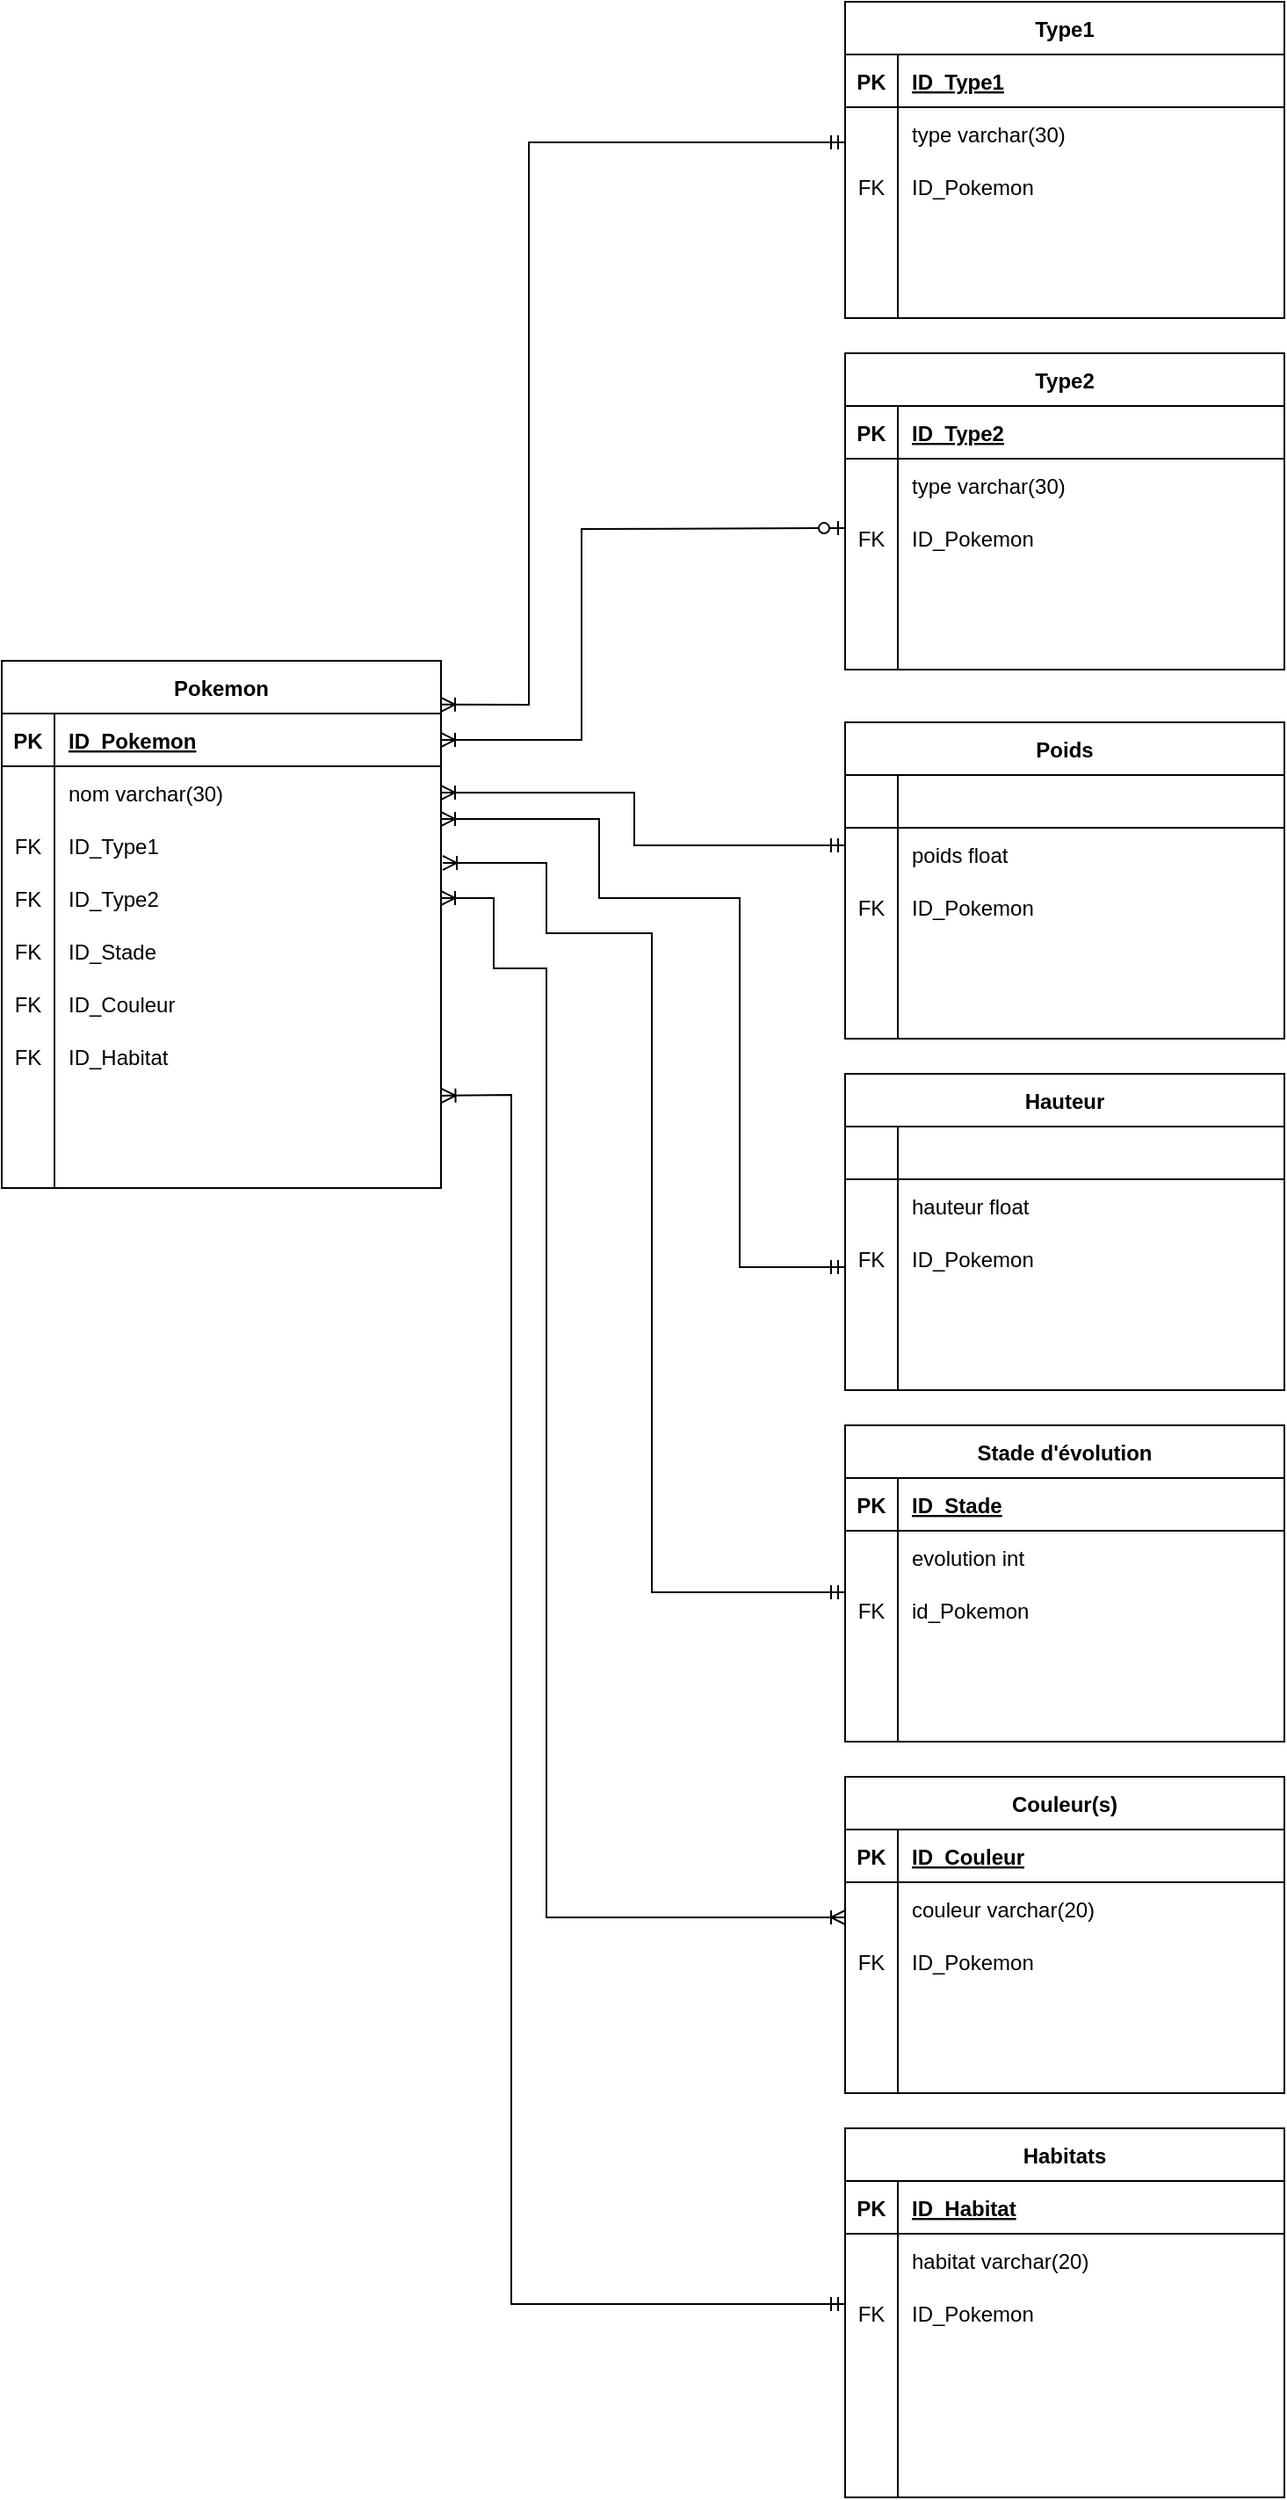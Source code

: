 <mxfile version="24.7.16">
  <diagram id="R2lEEEUBdFMjLlhIrx00" name="Page-1">
    <mxGraphModel dx="995" dy="1725" grid="1" gridSize="10" guides="1" tooltips="1" connect="1" arrows="1" fold="1" page="1" pageScale="1" pageWidth="850" pageHeight="1100" math="0" shadow="0" extFonts="Permanent Marker^https://fonts.googleapis.com/css?family=Permanent+Marker">
      <root>
        <mxCell id="0" />
        <mxCell id="1" parent="0" />
        <mxCell id="C-vyLk0tnHw3VtMMgP7b-2" value="Type1" style="shape=table;startSize=30;container=1;collapsible=1;childLayout=tableLayout;fixedRows=1;rowLines=0;fontStyle=1;align=center;resizeLast=1;" parent="1" vertex="1">
          <mxGeometry x="490" y="-120" width="250" height="180" as="geometry" />
        </mxCell>
        <mxCell id="C-vyLk0tnHw3VtMMgP7b-3" value="" style="shape=partialRectangle;collapsible=0;dropTarget=0;pointerEvents=0;fillColor=none;points=[[0,0.5],[1,0.5]];portConstraint=eastwest;top=0;left=0;right=0;bottom=1;" parent="C-vyLk0tnHw3VtMMgP7b-2" vertex="1">
          <mxGeometry y="30" width="250" height="30" as="geometry" />
        </mxCell>
        <mxCell id="C-vyLk0tnHw3VtMMgP7b-4" value="PK" style="shape=partialRectangle;overflow=hidden;connectable=0;fillColor=none;top=0;left=0;bottom=0;right=0;fontStyle=1;" parent="C-vyLk0tnHw3VtMMgP7b-3" vertex="1">
          <mxGeometry width="30" height="30" as="geometry">
            <mxRectangle width="30" height="30" as="alternateBounds" />
          </mxGeometry>
        </mxCell>
        <mxCell id="C-vyLk0tnHw3VtMMgP7b-5" value="ID_Type1" style="shape=partialRectangle;overflow=hidden;connectable=0;fillColor=none;top=0;left=0;bottom=0;right=0;align=left;spacingLeft=6;fontStyle=5;" parent="C-vyLk0tnHw3VtMMgP7b-3" vertex="1">
          <mxGeometry x="30" width="220" height="30" as="geometry">
            <mxRectangle width="220" height="30" as="alternateBounds" />
          </mxGeometry>
        </mxCell>
        <mxCell id="C-vyLk0tnHw3VtMMgP7b-6" value="" style="shape=partialRectangle;collapsible=0;dropTarget=0;pointerEvents=0;fillColor=none;points=[[0,0.5],[1,0.5]];portConstraint=eastwest;top=0;left=0;right=0;bottom=0;" parent="C-vyLk0tnHw3VtMMgP7b-2" vertex="1">
          <mxGeometry y="60" width="250" height="30" as="geometry" />
        </mxCell>
        <mxCell id="C-vyLk0tnHw3VtMMgP7b-7" value="" style="shape=partialRectangle;overflow=hidden;connectable=0;fillColor=none;top=0;left=0;bottom=0;right=0;" parent="C-vyLk0tnHw3VtMMgP7b-6" vertex="1">
          <mxGeometry width="30" height="30" as="geometry">
            <mxRectangle width="30" height="30" as="alternateBounds" />
          </mxGeometry>
        </mxCell>
        <mxCell id="C-vyLk0tnHw3VtMMgP7b-8" value="type varchar(30)" style="shape=partialRectangle;overflow=hidden;connectable=0;fillColor=none;top=0;left=0;bottom=0;right=0;align=left;spacingLeft=6;" parent="C-vyLk0tnHw3VtMMgP7b-6" vertex="1">
          <mxGeometry x="30" width="220" height="30" as="geometry">
            <mxRectangle width="220" height="30" as="alternateBounds" />
          </mxGeometry>
        </mxCell>
        <mxCell id="C-vyLk0tnHw3VtMMgP7b-9" value="" style="shape=partialRectangle;collapsible=0;dropTarget=0;pointerEvents=0;fillColor=none;points=[[0,0.5],[1,0.5]];portConstraint=eastwest;top=0;left=0;right=0;bottom=0;" parent="C-vyLk0tnHw3VtMMgP7b-2" vertex="1">
          <mxGeometry y="90" width="250" height="30" as="geometry" />
        </mxCell>
        <mxCell id="C-vyLk0tnHw3VtMMgP7b-10" value="FK" style="shape=partialRectangle;overflow=hidden;connectable=0;fillColor=none;top=0;left=0;bottom=0;right=0;" parent="C-vyLk0tnHw3VtMMgP7b-9" vertex="1">
          <mxGeometry width="30" height="30" as="geometry">
            <mxRectangle width="30" height="30" as="alternateBounds" />
          </mxGeometry>
        </mxCell>
        <mxCell id="C-vyLk0tnHw3VtMMgP7b-11" value="ID_Pokemon" style="shape=partialRectangle;overflow=hidden;connectable=0;fillColor=none;top=0;left=0;bottom=0;right=0;align=left;spacingLeft=6;" parent="C-vyLk0tnHw3VtMMgP7b-9" vertex="1">
          <mxGeometry x="30" width="220" height="30" as="geometry">
            <mxRectangle width="220" height="30" as="alternateBounds" />
          </mxGeometry>
        </mxCell>
        <mxCell id="3yuT2Uw42tQbQGHQQ_Oi-15" style="shape=partialRectangle;collapsible=0;dropTarget=0;pointerEvents=0;fillColor=none;points=[[0,0.5],[1,0.5]];portConstraint=eastwest;top=0;left=0;right=0;bottom=0;" vertex="1" parent="C-vyLk0tnHw3VtMMgP7b-2">
          <mxGeometry y="120" width="250" height="30" as="geometry" />
        </mxCell>
        <mxCell id="3yuT2Uw42tQbQGHQQ_Oi-16" style="shape=partialRectangle;overflow=hidden;connectable=0;fillColor=none;top=0;left=0;bottom=0;right=0;" vertex="1" parent="3yuT2Uw42tQbQGHQQ_Oi-15">
          <mxGeometry width="30" height="30" as="geometry">
            <mxRectangle width="30" height="30" as="alternateBounds" />
          </mxGeometry>
        </mxCell>
        <mxCell id="3yuT2Uw42tQbQGHQQ_Oi-17" style="shape=partialRectangle;overflow=hidden;connectable=0;fillColor=none;top=0;left=0;bottom=0;right=0;align=left;spacingLeft=6;" vertex="1" parent="3yuT2Uw42tQbQGHQQ_Oi-15">
          <mxGeometry x="30" width="220" height="30" as="geometry">
            <mxRectangle width="220" height="30" as="alternateBounds" />
          </mxGeometry>
        </mxCell>
        <mxCell id="3yuT2Uw42tQbQGHQQ_Oi-18" style="shape=partialRectangle;collapsible=0;dropTarget=0;pointerEvents=0;fillColor=none;points=[[0,0.5],[1,0.5]];portConstraint=eastwest;top=0;left=0;right=0;bottom=0;" vertex="1" parent="C-vyLk0tnHw3VtMMgP7b-2">
          <mxGeometry y="150" width="250" height="30" as="geometry" />
        </mxCell>
        <mxCell id="3yuT2Uw42tQbQGHQQ_Oi-19" style="shape=partialRectangle;overflow=hidden;connectable=0;fillColor=none;top=0;left=0;bottom=0;right=0;" vertex="1" parent="3yuT2Uw42tQbQGHQQ_Oi-18">
          <mxGeometry width="30" height="30" as="geometry">
            <mxRectangle width="30" height="30" as="alternateBounds" />
          </mxGeometry>
        </mxCell>
        <mxCell id="3yuT2Uw42tQbQGHQQ_Oi-20" style="shape=partialRectangle;overflow=hidden;connectable=0;fillColor=none;top=0;left=0;bottom=0;right=0;align=left;spacingLeft=6;" vertex="1" parent="3yuT2Uw42tQbQGHQQ_Oi-18">
          <mxGeometry x="30" width="220" height="30" as="geometry">
            <mxRectangle width="220" height="30" as="alternateBounds" />
          </mxGeometry>
        </mxCell>
        <mxCell id="C-vyLk0tnHw3VtMMgP7b-23" value="Pokemon" style="shape=table;startSize=30;container=1;collapsible=1;childLayout=tableLayout;fixedRows=1;rowLines=0;fontStyle=1;align=center;resizeLast=1;" parent="1" vertex="1">
          <mxGeometry x="10" y="255" width="250" height="300" as="geometry" />
        </mxCell>
        <mxCell id="C-vyLk0tnHw3VtMMgP7b-24" value="" style="shape=partialRectangle;collapsible=0;dropTarget=0;pointerEvents=0;fillColor=none;points=[[0,0.5],[1,0.5]];portConstraint=eastwest;top=0;left=0;right=0;bottom=1;" parent="C-vyLk0tnHw3VtMMgP7b-23" vertex="1">
          <mxGeometry y="30" width="250" height="30" as="geometry" />
        </mxCell>
        <mxCell id="C-vyLk0tnHw3VtMMgP7b-25" value="PK" style="shape=partialRectangle;overflow=hidden;connectable=0;fillColor=none;top=0;left=0;bottom=0;right=0;fontStyle=1;" parent="C-vyLk0tnHw3VtMMgP7b-24" vertex="1">
          <mxGeometry width="30" height="30" as="geometry">
            <mxRectangle width="30" height="30" as="alternateBounds" />
          </mxGeometry>
        </mxCell>
        <mxCell id="C-vyLk0tnHw3VtMMgP7b-26" value="ID_Pokemon" style="shape=partialRectangle;overflow=hidden;connectable=0;fillColor=none;top=0;left=0;bottom=0;right=0;align=left;spacingLeft=6;fontStyle=5;" parent="C-vyLk0tnHw3VtMMgP7b-24" vertex="1">
          <mxGeometry x="30" width="220" height="30" as="geometry">
            <mxRectangle width="220" height="30" as="alternateBounds" />
          </mxGeometry>
        </mxCell>
        <mxCell id="C-vyLk0tnHw3VtMMgP7b-27" value="" style="shape=partialRectangle;collapsible=0;dropTarget=0;pointerEvents=0;fillColor=none;points=[[0,0.5],[1,0.5]];portConstraint=eastwest;top=0;left=0;right=0;bottom=0;" parent="C-vyLk0tnHw3VtMMgP7b-23" vertex="1">
          <mxGeometry y="60" width="250" height="30" as="geometry" />
        </mxCell>
        <mxCell id="C-vyLk0tnHw3VtMMgP7b-28" value="" style="shape=partialRectangle;overflow=hidden;connectable=0;fillColor=none;top=0;left=0;bottom=0;right=0;" parent="C-vyLk0tnHw3VtMMgP7b-27" vertex="1">
          <mxGeometry width="30" height="30" as="geometry">
            <mxRectangle width="30" height="30" as="alternateBounds" />
          </mxGeometry>
        </mxCell>
        <mxCell id="C-vyLk0tnHw3VtMMgP7b-29" value="nom varchar(30)" style="shape=partialRectangle;overflow=hidden;connectable=0;fillColor=none;top=0;left=0;bottom=0;right=0;align=left;spacingLeft=6;" parent="C-vyLk0tnHw3VtMMgP7b-27" vertex="1">
          <mxGeometry x="30" width="220" height="30" as="geometry">
            <mxRectangle width="220" height="30" as="alternateBounds" />
          </mxGeometry>
        </mxCell>
        <mxCell id="3yuT2Uw42tQbQGHQQ_Oi-6" style="shape=partialRectangle;collapsible=0;dropTarget=0;pointerEvents=0;fillColor=none;points=[[0,0.5],[1,0.5]];portConstraint=eastwest;top=0;left=0;right=0;bottom=0;" vertex="1" parent="C-vyLk0tnHw3VtMMgP7b-23">
          <mxGeometry y="90" width="250" height="30" as="geometry" />
        </mxCell>
        <mxCell id="3yuT2Uw42tQbQGHQQ_Oi-7" value="FK" style="shape=partialRectangle;overflow=hidden;connectable=0;fillColor=none;top=0;left=0;bottom=0;right=0;" vertex="1" parent="3yuT2Uw42tQbQGHQQ_Oi-6">
          <mxGeometry width="30" height="30" as="geometry">
            <mxRectangle width="30" height="30" as="alternateBounds" />
          </mxGeometry>
        </mxCell>
        <mxCell id="3yuT2Uw42tQbQGHQQ_Oi-8" value="ID_Type1" style="shape=partialRectangle;overflow=hidden;connectable=0;fillColor=none;top=0;left=0;bottom=0;right=0;align=left;spacingLeft=6;" vertex="1" parent="3yuT2Uw42tQbQGHQQ_Oi-6">
          <mxGeometry x="30" width="220" height="30" as="geometry">
            <mxRectangle width="220" height="30" as="alternateBounds" />
          </mxGeometry>
        </mxCell>
        <mxCell id="3yuT2Uw42tQbQGHQQ_Oi-9" style="shape=partialRectangle;collapsible=0;dropTarget=0;pointerEvents=0;fillColor=none;points=[[0,0.5],[1,0.5]];portConstraint=eastwest;top=0;left=0;right=0;bottom=0;" vertex="1" parent="C-vyLk0tnHw3VtMMgP7b-23">
          <mxGeometry y="120" width="250" height="30" as="geometry" />
        </mxCell>
        <mxCell id="3yuT2Uw42tQbQGHQQ_Oi-10" value="FK" style="shape=partialRectangle;overflow=hidden;connectable=0;fillColor=none;top=0;left=0;bottom=0;right=0;" vertex="1" parent="3yuT2Uw42tQbQGHQQ_Oi-9">
          <mxGeometry width="30" height="30" as="geometry">
            <mxRectangle width="30" height="30" as="alternateBounds" />
          </mxGeometry>
        </mxCell>
        <mxCell id="3yuT2Uw42tQbQGHQQ_Oi-11" value="ID_Type2" style="shape=partialRectangle;overflow=hidden;connectable=0;fillColor=none;top=0;left=0;bottom=0;right=0;align=left;spacingLeft=6;" vertex="1" parent="3yuT2Uw42tQbQGHQQ_Oi-9">
          <mxGeometry x="30" width="220" height="30" as="geometry">
            <mxRectangle width="220" height="30" as="alternateBounds" />
          </mxGeometry>
        </mxCell>
        <mxCell id="3yuT2Uw42tQbQGHQQ_Oi-12" style="shape=partialRectangle;collapsible=0;dropTarget=0;pointerEvents=0;fillColor=none;points=[[0,0.5],[1,0.5]];portConstraint=eastwest;top=0;left=0;right=0;bottom=0;" vertex="1" parent="C-vyLk0tnHw3VtMMgP7b-23">
          <mxGeometry y="150" width="250" height="30" as="geometry" />
        </mxCell>
        <mxCell id="3yuT2Uw42tQbQGHQQ_Oi-13" value="FK" style="shape=partialRectangle;overflow=hidden;connectable=0;fillColor=none;top=0;left=0;bottom=0;right=0;" vertex="1" parent="3yuT2Uw42tQbQGHQQ_Oi-12">
          <mxGeometry width="30" height="30" as="geometry">
            <mxRectangle width="30" height="30" as="alternateBounds" />
          </mxGeometry>
        </mxCell>
        <mxCell id="3yuT2Uw42tQbQGHQQ_Oi-14" value="ID_Stade" style="shape=partialRectangle;overflow=hidden;connectable=0;fillColor=none;top=0;left=0;bottom=0;right=0;align=left;spacingLeft=6;" vertex="1" parent="3yuT2Uw42tQbQGHQQ_Oi-12">
          <mxGeometry x="30" width="220" height="30" as="geometry">
            <mxRectangle width="220" height="30" as="alternateBounds" />
          </mxGeometry>
        </mxCell>
        <mxCell id="3yuT2Uw42tQbQGHQQ_Oi-129" style="shape=partialRectangle;collapsible=0;dropTarget=0;pointerEvents=0;fillColor=none;points=[[0,0.5],[1,0.5]];portConstraint=eastwest;top=0;left=0;right=0;bottom=0;" vertex="1" parent="C-vyLk0tnHw3VtMMgP7b-23">
          <mxGeometry y="180" width="250" height="30" as="geometry" />
        </mxCell>
        <mxCell id="3yuT2Uw42tQbQGHQQ_Oi-130" value="FK" style="shape=partialRectangle;overflow=hidden;connectable=0;fillColor=none;top=0;left=0;bottom=0;right=0;" vertex="1" parent="3yuT2Uw42tQbQGHQQ_Oi-129">
          <mxGeometry width="30" height="30" as="geometry">
            <mxRectangle width="30" height="30" as="alternateBounds" />
          </mxGeometry>
        </mxCell>
        <mxCell id="3yuT2Uw42tQbQGHQQ_Oi-131" value="ID_Couleur" style="shape=partialRectangle;overflow=hidden;connectable=0;fillColor=none;top=0;left=0;bottom=0;right=0;align=left;spacingLeft=6;" vertex="1" parent="3yuT2Uw42tQbQGHQQ_Oi-129">
          <mxGeometry x="30" width="220" height="30" as="geometry">
            <mxRectangle width="220" height="30" as="alternateBounds" />
          </mxGeometry>
        </mxCell>
        <mxCell id="3yuT2Uw42tQbQGHQQ_Oi-132" style="shape=partialRectangle;collapsible=0;dropTarget=0;pointerEvents=0;fillColor=none;points=[[0,0.5],[1,0.5]];portConstraint=eastwest;top=0;left=0;right=0;bottom=0;" vertex="1" parent="C-vyLk0tnHw3VtMMgP7b-23">
          <mxGeometry y="210" width="250" height="30" as="geometry" />
        </mxCell>
        <mxCell id="3yuT2Uw42tQbQGHQQ_Oi-133" value="FK" style="shape=partialRectangle;overflow=hidden;connectable=0;fillColor=none;top=0;left=0;bottom=0;right=0;" vertex="1" parent="3yuT2Uw42tQbQGHQQ_Oi-132">
          <mxGeometry width="30" height="30" as="geometry">
            <mxRectangle width="30" height="30" as="alternateBounds" />
          </mxGeometry>
        </mxCell>
        <mxCell id="3yuT2Uw42tQbQGHQQ_Oi-134" value="ID_Habitat" style="shape=partialRectangle;overflow=hidden;connectable=0;fillColor=none;top=0;left=0;bottom=0;right=0;align=left;spacingLeft=6;" vertex="1" parent="3yuT2Uw42tQbQGHQQ_Oi-132">
          <mxGeometry x="30" width="220" height="30" as="geometry">
            <mxRectangle width="220" height="30" as="alternateBounds" />
          </mxGeometry>
        </mxCell>
        <mxCell id="3yuT2Uw42tQbQGHQQ_Oi-135" style="shape=partialRectangle;collapsible=0;dropTarget=0;pointerEvents=0;fillColor=none;points=[[0,0.5],[1,0.5]];portConstraint=eastwest;top=0;left=0;right=0;bottom=0;" vertex="1" parent="C-vyLk0tnHw3VtMMgP7b-23">
          <mxGeometry y="240" width="250" height="30" as="geometry" />
        </mxCell>
        <mxCell id="3yuT2Uw42tQbQGHQQ_Oi-136" style="shape=partialRectangle;overflow=hidden;connectable=0;fillColor=none;top=0;left=0;bottom=0;right=0;" vertex="1" parent="3yuT2Uw42tQbQGHQQ_Oi-135">
          <mxGeometry width="30" height="30" as="geometry">
            <mxRectangle width="30" height="30" as="alternateBounds" />
          </mxGeometry>
        </mxCell>
        <mxCell id="3yuT2Uw42tQbQGHQQ_Oi-137" style="shape=partialRectangle;overflow=hidden;connectable=0;fillColor=none;top=0;left=0;bottom=0;right=0;align=left;spacingLeft=6;" vertex="1" parent="3yuT2Uw42tQbQGHQQ_Oi-135">
          <mxGeometry x="30" width="220" height="30" as="geometry">
            <mxRectangle width="220" height="30" as="alternateBounds" />
          </mxGeometry>
        </mxCell>
        <mxCell id="3yuT2Uw42tQbQGHQQ_Oi-138" style="shape=partialRectangle;collapsible=0;dropTarget=0;pointerEvents=0;fillColor=none;points=[[0,0.5],[1,0.5]];portConstraint=eastwest;top=0;left=0;right=0;bottom=0;" vertex="1" parent="C-vyLk0tnHw3VtMMgP7b-23">
          <mxGeometry y="270" width="250" height="30" as="geometry" />
        </mxCell>
        <mxCell id="3yuT2Uw42tQbQGHQQ_Oi-139" style="shape=partialRectangle;overflow=hidden;connectable=0;fillColor=none;top=0;left=0;bottom=0;right=0;" vertex="1" parent="3yuT2Uw42tQbQGHQQ_Oi-138">
          <mxGeometry width="30" height="30" as="geometry">
            <mxRectangle width="30" height="30" as="alternateBounds" />
          </mxGeometry>
        </mxCell>
        <mxCell id="3yuT2Uw42tQbQGHQQ_Oi-140" style="shape=partialRectangle;overflow=hidden;connectable=0;fillColor=none;top=0;left=0;bottom=0;right=0;align=left;spacingLeft=6;" vertex="1" parent="3yuT2Uw42tQbQGHQQ_Oi-138">
          <mxGeometry x="30" width="220" height="30" as="geometry">
            <mxRectangle width="220" height="30" as="alternateBounds" />
          </mxGeometry>
        </mxCell>
        <mxCell id="3yuT2Uw42tQbQGHQQ_Oi-22" value="Poids" style="shape=table;startSize=30;container=1;collapsible=1;childLayout=tableLayout;fixedRows=1;rowLines=0;fontStyle=1;align=center;resizeLast=1;" vertex="1" parent="1">
          <mxGeometry x="490" y="290" width="250" height="180" as="geometry" />
        </mxCell>
        <mxCell id="3yuT2Uw42tQbQGHQQ_Oi-23" value="" style="shape=partialRectangle;collapsible=0;dropTarget=0;pointerEvents=0;fillColor=none;points=[[0,0.5],[1,0.5]];portConstraint=eastwest;top=0;left=0;right=0;bottom=1;" vertex="1" parent="3yuT2Uw42tQbQGHQQ_Oi-22">
          <mxGeometry y="30" width="250" height="30" as="geometry" />
        </mxCell>
        <mxCell id="3yuT2Uw42tQbQGHQQ_Oi-24" value="" style="shape=partialRectangle;overflow=hidden;connectable=0;fillColor=none;top=0;left=0;bottom=0;right=0;fontStyle=1;" vertex="1" parent="3yuT2Uw42tQbQGHQQ_Oi-23">
          <mxGeometry width="30" height="30" as="geometry">
            <mxRectangle width="30" height="30" as="alternateBounds" />
          </mxGeometry>
        </mxCell>
        <mxCell id="3yuT2Uw42tQbQGHQQ_Oi-25" value="" style="shape=partialRectangle;overflow=hidden;connectable=0;fillColor=none;top=0;left=0;bottom=0;right=0;align=left;spacingLeft=6;fontStyle=5;" vertex="1" parent="3yuT2Uw42tQbQGHQQ_Oi-23">
          <mxGeometry x="30" width="220" height="30" as="geometry">
            <mxRectangle width="220" height="30" as="alternateBounds" />
          </mxGeometry>
        </mxCell>
        <mxCell id="3yuT2Uw42tQbQGHQQ_Oi-26" value="" style="shape=partialRectangle;collapsible=0;dropTarget=0;pointerEvents=0;fillColor=none;points=[[0,0.5],[1,0.5]];portConstraint=eastwest;top=0;left=0;right=0;bottom=0;" vertex="1" parent="3yuT2Uw42tQbQGHQQ_Oi-22">
          <mxGeometry y="60" width="250" height="30" as="geometry" />
        </mxCell>
        <mxCell id="3yuT2Uw42tQbQGHQQ_Oi-27" value="" style="shape=partialRectangle;overflow=hidden;connectable=0;fillColor=none;top=0;left=0;bottom=0;right=0;" vertex="1" parent="3yuT2Uw42tQbQGHQQ_Oi-26">
          <mxGeometry width="30" height="30" as="geometry">
            <mxRectangle width="30" height="30" as="alternateBounds" />
          </mxGeometry>
        </mxCell>
        <mxCell id="3yuT2Uw42tQbQGHQQ_Oi-28" value="poids float" style="shape=partialRectangle;overflow=hidden;connectable=0;fillColor=none;top=0;left=0;bottom=0;right=0;align=left;spacingLeft=6;" vertex="1" parent="3yuT2Uw42tQbQGHQQ_Oi-26">
          <mxGeometry x="30" width="220" height="30" as="geometry">
            <mxRectangle width="220" height="30" as="alternateBounds" />
          </mxGeometry>
        </mxCell>
        <mxCell id="3yuT2Uw42tQbQGHQQ_Oi-29" value="" style="shape=partialRectangle;collapsible=0;dropTarget=0;pointerEvents=0;fillColor=none;points=[[0,0.5],[1,0.5]];portConstraint=eastwest;top=0;left=0;right=0;bottom=0;" vertex="1" parent="3yuT2Uw42tQbQGHQQ_Oi-22">
          <mxGeometry y="90" width="250" height="30" as="geometry" />
        </mxCell>
        <mxCell id="3yuT2Uw42tQbQGHQQ_Oi-30" value="FK" style="shape=partialRectangle;overflow=hidden;connectable=0;fillColor=none;top=0;left=0;bottom=0;right=0;" vertex="1" parent="3yuT2Uw42tQbQGHQQ_Oi-29">
          <mxGeometry width="30" height="30" as="geometry">
            <mxRectangle width="30" height="30" as="alternateBounds" />
          </mxGeometry>
        </mxCell>
        <mxCell id="3yuT2Uw42tQbQGHQQ_Oi-31" value="ID_Pokemon" style="shape=partialRectangle;overflow=hidden;connectable=0;fillColor=none;top=0;left=0;bottom=0;right=0;align=left;spacingLeft=6;" vertex="1" parent="3yuT2Uw42tQbQGHQQ_Oi-29">
          <mxGeometry x="30" width="220" height="30" as="geometry">
            <mxRectangle width="220" height="30" as="alternateBounds" />
          </mxGeometry>
        </mxCell>
        <mxCell id="3yuT2Uw42tQbQGHQQ_Oi-32" style="shape=partialRectangle;collapsible=0;dropTarget=0;pointerEvents=0;fillColor=none;points=[[0,0.5],[1,0.5]];portConstraint=eastwest;top=0;left=0;right=0;bottom=0;" vertex="1" parent="3yuT2Uw42tQbQGHQQ_Oi-22">
          <mxGeometry y="120" width="250" height="30" as="geometry" />
        </mxCell>
        <mxCell id="3yuT2Uw42tQbQGHQQ_Oi-33" style="shape=partialRectangle;overflow=hidden;connectable=0;fillColor=none;top=0;left=0;bottom=0;right=0;" vertex="1" parent="3yuT2Uw42tQbQGHQQ_Oi-32">
          <mxGeometry width="30" height="30" as="geometry">
            <mxRectangle width="30" height="30" as="alternateBounds" />
          </mxGeometry>
        </mxCell>
        <mxCell id="3yuT2Uw42tQbQGHQQ_Oi-34" style="shape=partialRectangle;overflow=hidden;connectable=0;fillColor=none;top=0;left=0;bottom=0;right=0;align=left;spacingLeft=6;" vertex="1" parent="3yuT2Uw42tQbQGHQQ_Oi-32">
          <mxGeometry x="30" width="220" height="30" as="geometry">
            <mxRectangle width="220" height="30" as="alternateBounds" />
          </mxGeometry>
        </mxCell>
        <mxCell id="3yuT2Uw42tQbQGHQQ_Oi-35" style="shape=partialRectangle;collapsible=0;dropTarget=0;pointerEvents=0;fillColor=none;points=[[0,0.5],[1,0.5]];portConstraint=eastwest;top=0;left=0;right=0;bottom=0;" vertex="1" parent="3yuT2Uw42tQbQGHQQ_Oi-22">
          <mxGeometry y="150" width="250" height="30" as="geometry" />
        </mxCell>
        <mxCell id="3yuT2Uw42tQbQGHQQ_Oi-36" style="shape=partialRectangle;overflow=hidden;connectable=0;fillColor=none;top=0;left=0;bottom=0;right=0;" vertex="1" parent="3yuT2Uw42tQbQGHQQ_Oi-35">
          <mxGeometry width="30" height="30" as="geometry">
            <mxRectangle width="30" height="30" as="alternateBounds" />
          </mxGeometry>
        </mxCell>
        <mxCell id="3yuT2Uw42tQbQGHQQ_Oi-37" style="shape=partialRectangle;overflow=hidden;connectable=0;fillColor=none;top=0;left=0;bottom=0;right=0;align=left;spacingLeft=6;" vertex="1" parent="3yuT2Uw42tQbQGHQQ_Oi-35">
          <mxGeometry x="30" width="220" height="30" as="geometry">
            <mxRectangle width="220" height="30" as="alternateBounds" />
          </mxGeometry>
        </mxCell>
        <mxCell id="3yuT2Uw42tQbQGHQQ_Oi-38" value="Hauteur" style="shape=table;startSize=30;container=1;collapsible=1;childLayout=tableLayout;fixedRows=1;rowLines=0;fontStyle=1;align=center;resizeLast=1;" vertex="1" parent="1">
          <mxGeometry x="490" y="490" width="250" height="180" as="geometry" />
        </mxCell>
        <mxCell id="3yuT2Uw42tQbQGHQQ_Oi-39" value="" style="shape=partialRectangle;collapsible=0;dropTarget=0;pointerEvents=0;fillColor=none;points=[[0,0.5],[1,0.5]];portConstraint=eastwest;top=0;left=0;right=0;bottom=1;" vertex="1" parent="3yuT2Uw42tQbQGHQQ_Oi-38">
          <mxGeometry y="30" width="250" height="30" as="geometry" />
        </mxCell>
        <mxCell id="3yuT2Uw42tQbQGHQQ_Oi-40" value="" style="shape=partialRectangle;overflow=hidden;connectable=0;fillColor=none;top=0;left=0;bottom=0;right=0;fontStyle=1;" vertex="1" parent="3yuT2Uw42tQbQGHQQ_Oi-39">
          <mxGeometry width="30" height="30" as="geometry">
            <mxRectangle width="30" height="30" as="alternateBounds" />
          </mxGeometry>
        </mxCell>
        <mxCell id="3yuT2Uw42tQbQGHQQ_Oi-41" value="" style="shape=partialRectangle;overflow=hidden;connectable=0;fillColor=none;top=0;left=0;bottom=0;right=0;align=left;spacingLeft=6;fontStyle=5;" vertex="1" parent="3yuT2Uw42tQbQGHQQ_Oi-39">
          <mxGeometry x="30" width="220" height="30" as="geometry">
            <mxRectangle width="220" height="30" as="alternateBounds" />
          </mxGeometry>
        </mxCell>
        <mxCell id="3yuT2Uw42tQbQGHQQ_Oi-42" value="" style="shape=partialRectangle;collapsible=0;dropTarget=0;pointerEvents=0;fillColor=none;points=[[0,0.5],[1,0.5]];portConstraint=eastwest;top=0;left=0;right=0;bottom=0;" vertex="1" parent="3yuT2Uw42tQbQGHQQ_Oi-38">
          <mxGeometry y="60" width="250" height="30" as="geometry" />
        </mxCell>
        <mxCell id="3yuT2Uw42tQbQGHQQ_Oi-43" value="" style="shape=partialRectangle;overflow=hidden;connectable=0;fillColor=none;top=0;left=0;bottom=0;right=0;" vertex="1" parent="3yuT2Uw42tQbQGHQQ_Oi-42">
          <mxGeometry width="30" height="30" as="geometry">
            <mxRectangle width="30" height="30" as="alternateBounds" />
          </mxGeometry>
        </mxCell>
        <mxCell id="3yuT2Uw42tQbQGHQQ_Oi-44" value="hauteur float" style="shape=partialRectangle;overflow=hidden;connectable=0;fillColor=none;top=0;left=0;bottom=0;right=0;align=left;spacingLeft=6;" vertex="1" parent="3yuT2Uw42tQbQGHQQ_Oi-42">
          <mxGeometry x="30" width="220" height="30" as="geometry">
            <mxRectangle width="220" height="30" as="alternateBounds" />
          </mxGeometry>
        </mxCell>
        <mxCell id="3yuT2Uw42tQbQGHQQ_Oi-45" value="" style="shape=partialRectangle;collapsible=0;dropTarget=0;pointerEvents=0;fillColor=none;points=[[0,0.5],[1,0.5]];portConstraint=eastwest;top=0;left=0;right=0;bottom=0;" vertex="1" parent="3yuT2Uw42tQbQGHQQ_Oi-38">
          <mxGeometry y="90" width="250" height="30" as="geometry" />
        </mxCell>
        <mxCell id="3yuT2Uw42tQbQGHQQ_Oi-46" value="FK" style="shape=partialRectangle;overflow=hidden;connectable=0;fillColor=none;top=0;left=0;bottom=0;right=0;" vertex="1" parent="3yuT2Uw42tQbQGHQQ_Oi-45">
          <mxGeometry width="30" height="30" as="geometry">
            <mxRectangle width="30" height="30" as="alternateBounds" />
          </mxGeometry>
        </mxCell>
        <mxCell id="3yuT2Uw42tQbQGHQQ_Oi-47" value="ID_Pokemon" style="shape=partialRectangle;overflow=hidden;connectable=0;fillColor=none;top=0;left=0;bottom=0;right=0;align=left;spacingLeft=6;" vertex="1" parent="3yuT2Uw42tQbQGHQQ_Oi-45">
          <mxGeometry x="30" width="220" height="30" as="geometry">
            <mxRectangle width="220" height="30" as="alternateBounds" />
          </mxGeometry>
        </mxCell>
        <mxCell id="3yuT2Uw42tQbQGHQQ_Oi-48" style="shape=partialRectangle;collapsible=0;dropTarget=0;pointerEvents=0;fillColor=none;points=[[0,0.5],[1,0.5]];portConstraint=eastwest;top=0;left=0;right=0;bottom=0;" vertex="1" parent="3yuT2Uw42tQbQGHQQ_Oi-38">
          <mxGeometry y="120" width="250" height="30" as="geometry" />
        </mxCell>
        <mxCell id="3yuT2Uw42tQbQGHQQ_Oi-49" style="shape=partialRectangle;overflow=hidden;connectable=0;fillColor=none;top=0;left=0;bottom=0;right=0;" vertex="1" parent="3yuT2Uw42tQbQGHQQ_Oi-48">
          <mxGeometry width="30" height="30" as="geometry">
            <mxRectangle width="30" height="30" as="alternateBounds" />
          </mxGeometry>
        </mxCell>
        <mxCell id="3yuT2Uw42tQbQGHQQ_Oi-50" style="shape=partialRectangle;overflow=hidden;connectable=0;fillColor=none;top=0;left=0;bottom=0;right=0;align=left;spacingLeft=6;" vertex="1" parent="3yuT2Uw42tQbQGHQQ_Oi-48">
          <mxGeometry x="30" width="220" height="30" as="geometry">
            <mxRectangle width="220" height="30" as="alternateBounds" />
          </mxGeometry>
        </mxCell>
        <mxCell id="3yuT2Uw42tQbQGHQQ_Oi-51" style="shape=partialRectangle;collapsible=0;dropTarget=0;pointerEvents=0;fillColor=none;points=[[0,0.5],[1,0.5]];portConstraint=eastwest;top=0;left=0;right=0;bottom=0;" vertex="1" parent="3yuT2Uw42tQbQGHQQ_Oi-38">
          <mxGeometry y="150" width="250" height="30" as="geometry" />
        </mxCell>
        <mxCell id="3yuT2Uw42tQbQGHQQ_Oi-52" style="shape=partialRectangle;overflow=hidden;connectable=0;fillColor=none;top=0;left=0;bottom=0;right=0;" vertex="1" parent="3yuT2Uw42tQbQGHQQ_Oi-51">
          <mxGeometry width="30" height="30" as="geometry">
            <mxRectangle width="30" height="30" as="alternateBounds" />
          </mxGeometry>
        </mxCell>
        <mxCell id="3yuT2Uw42tQbQGHQQ_Oi-53" style="shape=partialRectangle;overflow=hidden;connectable=0;fillColor=none;top=0;left=0;bottom=0;right=0;align=left;spacingLeft=6;" vertex="1" parent="3yuT2Uw42tQbQGHQQ_Oi-51">
          <mxGeometry x="30" width="220" height="30" as="geometry">
            <mxRectangle width="220" height="30" as="alternateBounds" />
          </mxGeometry>
        </mxCell>
        <mxCell id="3yuT2Uw42tQbQGHQQ_Oi-54" value="" style="edgeStyle=none;orthogonalLoop=1;jettySize=auto;html=1;rounded=0;exitX=1;exitY=0.5;exitDx=0;exitDy=0;startArrow=ERoneToMany;startFill=0;endArrow=ERmandOne;endFill=0;" edge="1" parent="1" source="C-vyLk0tnHw3VtMMgP7b-27">
          <mxGeometry width="80" relative="1" as="geometry">
            <mxPoint x="410" y="360" as="sourcePoint" />
            <mxPoint x="490" y="360" as="targetPoint" />
            <Array as="points">
              <mxPoint x="370" y="330" />
              <mxPoint x="370" y="360" />
            </Array>
          </mxGeometry>
        </mxCell>
        <mxCell id="3yuT2Uw42tQbQGHQQ_Oi-55" value="Stade d&#39;évolution" style="shape=table;startSize=30;container=1;collapsible=1;childLayout=tableLayout;fixedRows=1;rowLines=0;fontStyle=1;align=center;resizeLast=1;" vertex="1" parent="1">
          <mxGeometry x="490" y="690" width="250" height="180" as="geometry" />
        </mxCell>
        <mxCell id="3yuT2Uw42tQbQGHQQ_Oi-56" value="" style="shape=partialRectangle;collapsible=0;dropTarget=0;pointerEvents=0;fillColor=none;points=[[0,0.5],[1,0.5]];portConstraint=eastwest;top=0;left=0;right=0;bottom=1;" vertex="1" parent="3yuT2Uw42tQbQGHQQ_Oi-55">
          <mxGeometry y="30" width="250" height="30" as="geometry" />
        </mxCell>
        <mxCell id="3yuT2Uw42tQbQGHQQ_Oi-57" value="PK" style="shape=partialRectangle;overflow=hidden;connectable=0;fillColor=none;top=0;left=0;bottom=0;right=0;fontStyle=1;" vertex="1" parent="3yuT2Uw42tQbQGHQQ_Oi-56">
          <mxGeometry width="30" height="30" as="geometry">
            <mxRectangle width="30" height="30" as="alternateBounds" />
          </mxGeometry>
        </mxCell>
        <mxCell id="3yuT2Uw42tQbQGHQQ_Oi-58" value="ID_Stade" style="shape=partialRectangle;overflow=hidden;connectable=0;fillColor=none;top=0;left=0;bottom=0;right=0;align=left;spacingLeft=6;fontStyle=5;" vertex="1" parent="3yuT2Uw42tQbQGHQQ_Oi-56">
          <mxGeometry x="30" width="220" height="30" as="geometry">
            <mxRectangle width="220" height="30" as="alternateBounds" />
          </mxGeometry>
        </mxCell>
        <mxCell id="3yuT2Uw42tQbQGHQQ_Oi-59" value="" style="shape=partialRectangle;collapsible=0;dropTarget=0;pointerEvents=0;fillColor=none;points=[[0,0.5],[1,0.5]];portConstraint=eastwest;top=0;left=0;right=0;bottom=0;" vertex="1" parent="3yuT2Uw42tQbQGHQQ_Oi-55">
          <mxGeometry y="60" width="250" height="30" as="geometry" />
        </mxCell>
        <mxCell id="3yuT2Uw42tQbQGHQQ_Oi-60" value="" style="shape=partialRectangle;overflow=hidden;connectable=0;fillColor=none;top=0;left=0;bottom=0;right=0;" vertex="1" parent="3yuT2Uw42tQbQGHQQ_Oi-59">
          <mxGeometry width="30" height="30" as="geometry">
            <mxRectangle width="30" height="30" as="alternateBounds" />
          </mxGeometry>
        </mxCell>
        <mxCell id="3yuT2Uw42tQbQGHQQ_Oi-61" value="evolution int" style="shape=partialRectangle;overflow=hidden;connectable=0;fillColor=none;top=0;left=0;bottom=0;right=0;align=left;spacingLeft=6;" vertex="1" parent="3yuT2Uw42tQbQGHQQ_Oi-59">
          <mxGeometry x="30" width="220" height="30" as="geometry">
            <mxRectangle width="220" height="30" as="alternateBounds" />
          </mxGeometry>
        </mxCell>
        <mxCell id="3yuT2Uw42tQbQGHQQ_Oi-62" value="" style="shape=partialRectangle;collapsible=0;dropTarget=0;pointerEvents=0;fillColor=none;points=[[0,0.5],[1,0.5]];portConstraint=eastwest;top=0;left=0;right=0;bottom=0;" vertex="1" parent="3yuT2Uw42tQbQGHQQ_Oi-55">
          <mxGeometry y="90" width="250" height="30" as="geometry" />
        </mxCell>
        <mxCell id="3yuT2Uw42tQbQGHQQ_Oi-63" value="FK" style="shape=partialRectangle;overflow=hidden;connectable=0;fillColor=none;top=0;left=0;bottom=0;right=0;" vertex="1" parent="3yuT2Uw42tQbQGHQQ_Oi-62">
          <mxGeometry width="30" height="30" as="geometry">
            <mxRectangle width="30" height="30" as="alternateBounds" />
          </mxGeometry>
        </mxCell>
        <mxCell id="3yuT2Uw42tQbQGHQQ_Oi-64" value="id_Pokemon" style="shape=partialRectangle;overflow=hidden;connectable=0;fillColor=none;top=0;left=0;bottom=0;right=0;align=left;spacingLeft=6;" vertex="1" parent="3yuT2Uw42tQbQGHQQ_Oi-62">
          <mxGeometry x="30" width="220" height="30" as="geometry">
            <mxRectangle width="220" height="30" as="alternateBounds" />
          </mxGeometry>
        </mxCell>
        <mxCell id="3yuT2Uw42tQbQGHQQ_Oi-65" style="shape=partialRectangle;collapsible=0;dropTarget=0;pointerEvents=0;fillColor=none;points=[[0,0.5],[1,0.5]];portConstraint=eastwest;top=0;left=0;right=0;bottom=0;" vertex="1" parent="3yuT2Uw42tQbQGHQQ_Oi-55">
          <mxGeometry y="120" width="250" height="30" as="geometry" />
        </mxCell>
        <mxCell id="3yuT2Uw42tQbQGHQQ_Oi-66" style="shape=partialRectangle;overflow=hidden;connectable=0;fillColor=none;top=0;left=0;bottom=0;right=0;" vertex="1" parent="3yuT2Uw42tQbQGHQQ_Oi-65">
          <mxGeometry width="30" height="30" as="geometry">
            <mxRectangle width="30" height="30" as="alternateBounds" />
          </mxGeometry>
        </mxCell>
        <mxCell id="3yuT2Uw42tQbQGHQQ_Oi-67" style="shape=partialRectangle;overflow=hidden;connectable=0;fillColor=none;top=0;left=0;bottom=0;right=0;align=left;spacingLeft=6;" vertex="1" parent="3yuT2Uw42tQbQGHQQ_Oi-65">
          <mxGeometry x="30" width="220" height="30" as="geometry">
            <mxRectangle width="220" height="30" as="alternateBounds" />
          </mxGeometry>
        </mxCell>
        <mxCell id="3yuT2Uw42tQbQGHQQ_Oi-68" style="shape=partialRectangle;collapsible=0;dropTarget=0;pointerEvents=0;fillColor=none;points=[[0,0.5],[1,0.5]];portConstraint=eastwest;top=0;left=0;right=0;bottom=0;" vertex="1" parent="3yuT2Uw42tQbQGHQQ_Oi-55">
          <mxGeometry y="150" width="250" height="30" as="geometry" />
        </mxCell>
        <mxCell id="3yuT2Uw42tQbQGHQQ_Oi-69" style="shape=partialRectangle;overflow=hidden;connectable=0;fillColor=none;top=0;left=0;bottom=0;right=0;" vertex="1" parent="3yuT2Uw42tQbQGHQQ_Oi-68">
          <mxGeometry width="30" height="30" as="geometry">
            <mxRectangle width="30" height="30" as="alternateBounds" />
          </mxGeometry>
        </mxCell>
        <mxCell id="3yuT2Uw42tQbQGHQQ_Oi-70" style="shape=partialRectangle;overflow=hidden;connectable=0;fillColor=none;top=0;left=0;bottom=0;right=0;align=left;spacingLeft=6;" vertex="1" parent="3yuT2Uw42tQbQGHQQ_Oi-68">
          <mxGeometry x="30" width="220" height="30" as="geometry">
            <mxRectangle width="220" height="30" as="alternateBounds" />
          </mxGeometry>
        </mxCell>
        <mxCell id="3yuT2Uw42tQbQGHQQ_Oi-71" value="Couleur(s)" style="shape=table;startSize=30;container=1;collapsible=1;childLayout=tableLayout;fixedRows=1;rowLines=0;fontStyle=1;align=center;resizeLast=1;" vertex="1" parent="1">
          <mxGeometry x="490" y="890" width="250" height="180" as="geometry" />
        </mxCell>
        <mxCell id="3yuT2Uw42tQbQGHQQ_Oi-72" value="" style="shape=partialRectangle;collapsible=0;dropTarget=0;pointerEvents=0;fillColor=none;points=[[0,0.5],[1,0.5]];portConstraint=eastwest;top=0;left=0;right=0;bottom=1;" vertex="1" parent="3yuT2Uw42tQbQGHQQ_Oi-71">
          <mxGeometry y="30" width="250" height="30" as="geometry" />
        </mxCell>
        <mxCell id="3yuT2Uw42tQbQGHQQ_Oi-73" value="PK" style="shape=partialRectangle;overflow=hidden;connectable=0;fillColor=none;top=0;left=0;bottom=0;right=0;fontStyle=1;" vertex="1" parent="3yuT2Uw42tQbQGHQQ_Oi-72">
          <mxGeometry width="30" height="30" as="geometry">
            <mxRectangle width="30" height="30" as="alternateBounds" />
          </mxGeometry>
        </mxCell>
        <mxCell id="3yuT2Uw42tQbQGHQQ_Oi-74" value="ID_Couleur" style="shape=partialRectangle;overflow=hidden;connectable=0;fillColor=none;top=0;left=0;bottom=0;right=0;align=left;spacingLeft=6;fontStyle=5;" vertex="1" parent="3yuT2Uw42tQbQGHQQ_Oi-72">
          <mxGeometry x="30" width="220" height="30" as="geometry">
            <mxRectangle width="220" height="30" as="alternateBounds" />
          </mxGeometry>
        </mxCell>
        <mxCell id="3yuT2Uw42tQbQGHQQ_Oi-75" value="" style="shape=partialRectangle;collapsible=0;dropTarget=0;pointerEvents=0;fillColor=none;points=[[0,0.5],[1,0.5]];portConstraint=eastwest;top=0;left=0;right=0;bottom=0;" vertex="1" parent="3yuT2Uw42tQbQGHQQ_Oi-71">
          <mxGeometry y="60" width="250" height="30" as="geometry" />
        </mxCell>
        <mxCell id="3yuT2Uw42tQbQGHQQ_Oi-76" value="" style="shape=partialRectangle;overflow=hidden;connectable=0;fillColor=none;top=0;left=0;bottom=0;right=0;" vertex="1" parent="3yuT2Uw42tQbQGHQQ_Oi-75">
          <mxGeometry width="30" height="30" as="geometry">
            <mxRectangle width="30" height="30" as="alternateBounds" />
          </mxGeometry>
        </mxCell>
        <mxCell id="3yuT2Uw42tQbQGHQQ_Oi-77" value="couleur varchar(20)" style="shape=partialRectangle;overflow=hidden;connectable=0;fillColor=none;top=0;left=0;bottom=0;right=0;align=left;spacingLeft=6;" vertex="1" parent="3yuT2Uw42tQbQGHQQ_Oi-75">
          <mxGeometry x="30" width="220" height="30" as="geometry">
            <mxRectangle width="220" height="30" as="alternateBounds" />
          </mxGeometry>
        </mxCell>
        <mxCell id="3yuT2Uw42tQbQGHQQ_Oi-78" value="" style="shape=partialRectangle;collapsible=0;dropTarget=0;pointerEvents=0;fillColor=none;points=[[0,0.5],[1,0.5]];portConstraint=eastwest;top=0;left=0;right=0;bottom=0;" vertex="1" parent="3yuT2Uw42tQbQGHQQ_Oi-71">
          <mxGeometry y="90" width="250" height="30" as="geometry" />
        </mxCell>
        <mxCell id="3yuT2Uw42tQbQGHQQ_Oi-79" value="FK" style="shape=partialRectangle;overflow=hidden;connectable=0;fillColor=none;top=0;left=0;bottom=0;right=0;" vertex="1" parent="3yuT2Uw42tQbQGHQQ_Oi-78">
          <mxGeometry width="30" height="30" as="geometry">
            <mxRectangle width="30" height="30" as="alternateBounds" />
          </mxGeometry>
        </mxCell>
        <mxCell id="3yuT2Uw42tQbQGHQQ_Oi-80" value="ID_Pokemon" style="shape=partialRectangle;overflow=hidden;connectable=0;fillColor=none;top=0;left=0;bottom=0;right=0;align=left;spacingLeft=6;" vertex="1" parent="3yuT2Uw42tQbQGHQQ_Oi-78">
          <mxGeometry x="30" width="220" height="30" as="geometry">
            <mxRectangle width="220" height="30" as="alternateBounds" />
          </mxGeometry>
        </mxCell>
        <mxCell id="3yuT2Uw42tQbQGHQQ_Oi-81" style="shape=partialRectangle;collapsible=0;dropTarget=0;pointerEvents=0;fillColor=none;points=[[0,0.5],[1,0.5]];portConstraint=eastwest;top=0;left=0;right=0;bottom=0;" vertex="1" parent="3yuT2Uw42tQbQGHQQ_Oi-71">
          <mxGeometry y="120" width="250" height="30" as="geometry" />
        </mxCell>
        <mxCell id="3yuT2Uw42tQbQGHQQ_Oi-82" style="shape=partialRectangle;overflow=hidden;connectable=0;fillColor=none;top=0;left=0;bottom=0;right=0;" vertex="1" parent="3yuT2Uw42tQbQGHQQ_Oi-81">
          <mxGeometry width="30" height="30" as="geometry">
            <mxRectangle width="30" height="30" as="alternateBounds" />
          </mxGeometry>
        </mxCell>
        <mxCell id="3yuT2Uw42tQbQGHQQ_Oi-83" style="shape=partialRectangle;overflow=hidden;connectable=0;fillColor=none;top=0;left=0;bottom=0;right=0;align=left;spacingLeft=6;" vertex="1" parent="3yuT2Uw42tQbQGHQQ_Oi-81">
          <mxGeometry x="30" width="220" height="30" as="geometry">
            <mxRectangle width="220" height="30" as="alternateBounds" />
          </mxGeometry>
        </mxCell>
        <mxCell id="3yuT2Uw42tQbQGHQQ_Oi-84" style="shape=partialRectangle;collapsible=0;dropTarget=0;pointerEvents=0;fillColor=none;points=[[0,0.5],[1,0.5]];portConstraint=eastwest;top=0;left=0;right=0;bottom=0;" vertex="1" parent="3yuT2Uw42tQbQGHQQ_Oi-71">
          <mxGeometry y="150" width="250" height="30" as="geometry" />
        </mxCell>
        <mxCell id="3yuT2Uw42tQbQGHQQ_Oi-85" style="shape=partialRectangle;overflow=hidden;connectable=0;fillColor=none;top=0;left=0;bottom=0;right=0;" vertex="1" parent="3yuT2Uw42tQbQGHQQ_Oi-84">
          <mxGeometry width="30" height="30" as="geometry">
            <mxRectangle width="30" height="30" as="alternateBounds" />
          </mxGeometry>
        </mxCell>
        <mxCell id="3yuT2Uw42tQbQGHQQ_Oi-86" style="shape=partialRectangle;overflow=hidden;connectable=0;fillColor=none;top=0;left=0;bottom=0;right=0;align=left;spacingLeft=6;" vertex="1" parent="3yuT2Uw42tQbQGHQQ_Oi-84">
          <mxGeometry x="30" width="220" height="30" as="geometry">
            <mxRectangle width="220" height="30" as="alternateBounds" />
          </mxGeometry>
        </mxCell>
        <mxCell id="3yuT2Uw42tQbQGHQQ_Oi-87" value="Habitats" style="shape=table;startSize=30;container=1;collapsible=1;childLayout=tableLayout;fixedRows=1;rowLines=0;fontStyle=1;align=center;resizeLast=1;" vertex="1" parent="1">
          <mxGeometry x="490" y="1090" width="250" height="210" as="geometry" />
        </mxCell>
        <mxCell id="3yuT2Uw42tQbQGHQQ_Oi-88" value="" style="shape=partialRectangle;collapsible=0;dropTarget=0;pointerEvents=0;fillColor=none;points=[[0,0.5],[1,0.5]];portConstraint=eastwest;top=0;left=0;right=0;bottom=1;" vertex="1" parent="3yuT2Uw42tQbQGHQQ_Oi-87">
          <mxGeometry y="30" width="250" height="30" as="geometry" />
        </mxCell>
        <mxCell id="3yuT2Uw42tQbQGHQQ_Oi-89" value="PK" style="shape=partialRectangle;overflow=hidden;connectable=0;fillColor=none;top=0;left=0;bottom=0;right=0;fontStyle=1;" vertex="1" parent="3yuT2Uw42tQbQGHQQ_Oi-88">
          <mxGeometry width="30" height="30" as="geometry">
            <mxRectangle width="30" height="30" as="alternateBounds" />
          </mxGeometry>
        </mxCell>
        <mxCell id="3yuT2Uw42tQbQGHQQ_Oi-90" value="ID_Habitat" style="shape=partialRectangle;overflow=hidden;connectable=0;fillColor=none;top=0;left=0;bottom=0;right=0;align=left;spacingLeft=6;fontStyle=5;" vertex="1" parent="3yuT2Uw42tQbQGHQQ_Oi-88">
          <mxGeometry x="30" width="220" height="30" as="geometry">
            <mxRectangle width="220" height="30" as="alternateBounds" />
          </mxGeometry>
        </mxCell>
        <mxCell id="3yuT2Uw42tQbQGHQQ_Oi-108" value="" style="shape=partialRectangle;collapsible=0;dropTarget=0;pointerEvents=0;fillColor=none;points=[[0,0.5],[1,0.5]];portConstraint=eastwest;top=0;left=0;right=0;bottom=0;" vertex="1" parent="3yuT2Uw42tQbQGHQQ_Oi-87">
          <mxGeometry y="60" width="250" height="30" as="geometry" />
        </mxCell>
        <mxCell id="3yuT2Uw42tQbQGHQQ_Oi-109" value="" style="shape=partialRectangle;overflow=hidden;connectable=0;fillColor=none;top=0;left=0;bottom=0;right=0;" vertex="1" parent="3yuT2Uw42tQbQGHQQ_Oi-108">
          <mxGeometry width="30" height="30" as="geometry">
            <mxRectangle width="30" height="30" as="alternateBounds" />
          </mxGeometry>
        </mxCell>
        <mxCell id="3yuT2Uw42tQbQGHQQ_Oi-110" value="habitat varchar(20)" style="shape=partialRectangle;overflow=hidden;connectable=0;fillColor=none;top=0;left=0;bottom=0;right=0;align=left;spacingLeft=6;" vertex="1" parent="3yuT2Uw42tQbQGHQQ_Oi-108">
          <mxGeometry x="30" width="220" height="30" as="geometry">
            <mxRectangle width="220" height="30" as="alternateBounds" />
          </mxGeometry>
        </mxCell>
        <mxCell id="3yuT2Uw42tQbQGHQQ_Oi-91" value="" style="shape=partialRectangle;collapsible=0;dropTarget=0;pointerEvents=0;fillColor=none;points=[[0,0.5],[1,0.5]];portConstraint=eastwest;top=0;left=0;right=0;bottom=0;" vertex="1" parent="3yuT2Uw42tQbQGHQQ_Oi-87">
          <mxGeometry y="90" width="250" height="30" as="geometry" />
        </mxCell>
        <mxCell id="3yuT2Uw42tQbQGHQQ_Oi-92" value="FK" style="shape=partialRectangle;overflow=hidden;connectable=0;fillColor=none;top=0;left=0;bottom=0;right=0;" vertex="1" parent="3yuT2Uw42tQbQGHQQ_Oi-91">
          <mxGeometry width="30" height="30" as="geometry">
            <mxRectangle width="30" height="30" as="alternateBounds" />
          </mxGeometry>
        </mxCell>
        <mxCell id="3yuT2Uw42tQbQGHQQ_Oi-93" value="ID_Pokemon" style="shape=partialRectangle;overflow=hidden;connectable=0;fillColor=none;top=0;left=0;bottom=0;right=0;align=left;spacingLeft=6;" vertex="1" parent="3yuT2Uw42tQbQGHQQ_Oi-91">
          <mxGeometry x="30" width="220" height="30" as="geometry">
            <mxRectangle width="220" height="30" as="alternateBounds" />
          </mxGeometry>
        </mxCell>
        <mxCell id="3yuT2Uw42tQbQGHQQ_Oi-94" value="" style="shape=partialRectangle;collapsible=0;dropTarget=0;pointerEvents=0;fillColor=none;points=[[0,0.5],[1,0.5]];portConstraint=eastwest;top=0;left=0;right=0;bottom=0;" vertex="1" parent="3yuT2Uw42tQbQGHQQ_Oi-87">
          <mxGeometry y="120" width="250" height="30" as="geometry" />
        </mxCell>
        <mxCell id="3yuT2Uw42tQbQGHQQ_Oi-95" value="" style="shape=partialRectangle;overflow=hidden;connectable=0;fillColor=none;top=0;left=0;bottom=0;right=0;" vertex="1" parent="3yuT2Uw42tQbQGHQQ_Oi-94">
          <mxGeometry width="30" height="30" as="geometry">
            <mxRectangle width="30" height="30" as="alternateBounds" />
          </mxGeometry>
        </mxCell>
        <mxCell id="3yuT2Uw42tQbQGHQQ_Oi-96" value="" style="shape=partialRectangle;overflow=hidden;connectable=0;fillColor=none;top=0;left=0;bottom=0;right=0;align=left;spacingLeft=6;" vertex="1" parent="3yuT2Uw42tQbQGHQQ_Oi-94">
          <mxGeometry x="30" width="220" height="30" as="geometry">
            <mxRectangle width="220" height="30" as="alternateBounds" />
          </mxGeometry>
        </mxCell>
        <mxCell id="3yuT2Uw42tQbQGHQQ_Oi-97" style="shape=partialRectangle;collapsible=0;dropTarget=0;pointerEvents=0;fillColor=none;points=[[0,0.5],[1,0.5]];portConstraint=eastwest;top=0;left=0;right=0;bottom=0;" vertex="1" parent="3yuT2Uw42tQbQGHQQ_Oi-87">
          <mxGeometry y="150" width="250" height="30" as="geometry" />
        </mxCell>
        <mxCell id="3yuT2Uw42tQbQGHQQ_Oi-98" style="shape=partialRectangle;overflow=hidden;connectable=0;fillColor=none;top=0;left=0;bottom=0;right=0;" vertex="1" parent="3yuT2Uw42tQbQGHQQ_Oi-97">
          <mxGeometry width="30" height="30" as="geometry">
            <mxRectangle width="30" height="30" as="alternateBounds" />
          </mxGeometry>
        </mxCell>
        <mxCell id="3yuT2Uw42tQbQGHQQ_Oi-99" style="shape=partialRectangle;overflow=hidden;connectable=0;fillColor=none;top=0;left=0;bottom=0;right=0;align=left;spacingLeft=6;" vertex="1" parent="3yuT2Uw42tQbQGHQQ_Oi-97">
          <mxGeometry x="30" width="220" height="30" as="geometry">
            <mxRectangle width="220" height="30" as="alternateBounds" />
          </mxGeometry>
        </mxCell>
        <mxCell id="3yuT2Uw42tQbQGHQQ_Oi-100" style="shape=partialRectangle;collapsible=0;dropTarget=0;pointerEvents=0;fillColor=none;points=[[0,0.5],[1,0.5]];portConstraint=eastwest;top=0;left=0;right=0;bottom=0;" vertex="1" parent="3yuT2Uw42tQbQGHQQ_Oi-87">
          <mxGeometry y="180" width="250" height="30" as="geometry" />
        </mxCell>
        <mxCell id="3yuT2Uw42tQbQGHQQ_Oi-101" style="shape=partialRectangle;overflow=hidden;connectable=0;fillColor=none;top=0;left=0;bottom=0;right=0;" vertex="1" parent="3yuT2Uw42tQbQGHQQ_Oi-100">
          <mxGeometry width="30" height="30" as="geometry">
            <mxRectangle width="30" height="30" as="alternateBounds" />
          </mxGeometry>
        </mxCell>
        <mxCell id="3yuT2Uw42tQbQGHQQ_Oi-102" style="shape=partialRectangle;overflow=hidden;connectable=0;fillColor=none;top=0;left=0;bottom=0;right=0;align=left;spacingLeft=6;" vertex="1" parent="3yuT2Uw42tQbQGHQQ_Oi-100">
          <mxGeometry x="30" width="220" height="30" as="geometry">
            <mxRectangle width="220" height="30" as="alternateBounds" />
          </mxGeometry>
        </mxCell>
        <mxCell id="3yuT2Uw42tQbQGHQQ_Oi-103" value="" style="edgeStyle=none;orthogonalLoop=1;jettySize=auto;html=1;rounded=0;exitX=1;exitY=0;exitDx=0;exitDy=0;endArrow=ERmandOne;endFill=0;startArrow=ERoneToMany;startFill=0;exitPerimeter=0;" edge="1" parent="1" source="3yuT2Uw42tQbQGHQQ_Oi-6">
          <mxGeometry width="80" relative="1" as="geometry">
            <mxPoint x="410" y="600" as="sourcePoint" />
            <mxPoint x="490" y="600" as="targetPoint" />
            <Array as="points">
              <mxPoint x="350" y="345" />
              <mxPoint x="350" y="390" />
              <mxPoint x="430" y="390" />
              <mxPoint x="430" y="600" />
            </Array>
          </mxGeometry>
        </mxCell>
        <mxCell id="3yuT2Uw42tQbQGHQQ_Oi-104" value="" style="edgeStyle=none;orthogonalLoop=1;jettySize=auto;html=1;rounded=0;entryX=0;entryY=0.5;entryDx=0;entryDy=0;endArrow=ERmandOne;endFill=0;startArrow=ERoneToMany;startFill=0;" edge="1" parent="1">
          <mxGeometry width="80" relative="1" as="geometry">
            <mxPoint x="261" y="370" as="sourcePoint" />
            <mxPoint x="490" y="785" as="targetPoint" />
            <Array as="points">
              <mxPoint x="320" y="370" />
              <mxPoint x="320" y="410" />
              <mxPoint x="380" y="410" />
              <mxPoint x="380" y="785" />
            </Array>
          </mxGeometry>
        </mxCell>
        <mxCell id="3yuT2Uw42tQbQGHQQ_Oi-105" value="" style="edgeStyle=none;orthogonalLoop=1;jettySize=auto;html=1;rounded=0;endArrow=ERoneToMany;endFill=0;startArrow=ERoneToMany;startFill=0;exitX=1;exitY=0.5;exitDx=0;exitDy=0;" edge="1" parent="1" source="3yuT2Uw42tQbQGHQQ_Oi-9">
          <mxGeometry width="80" relative="1" as="geometry">
            <mxPoint x="260" y="430" as="sourcePoint" />
            <mxPoint x="490" y="970" as="targetPoint" />
            <Array as="points">
              <mxPoint x="290" y="390" />
              <mxPoint x="290" y="430" />
              <mxPoint x="320" y="430" />
              <mxPoint x="320" y="970" />
            </Array>
          </mxGeometry>
        </mxCell>
        <mxCell id="3yuT2Uw42tQbQGHQQ_Oi-111" value="" style="edgeStyle=none;orthogonalLoop=1;jettySize=auto;html=1;rounded=0;exitX=1;exitY=0.5;exitDx=0;exitDy=0;endArrow=ERzeroToOne;endFill=0;startArrow=ERoneToMany;startFill=0;" edge="1" parent="1" source="C-vyLk0tnHw3VtMMgP7b-24">
          <mxGeometry width="80" relative="1" as="geometry">
            <mxPoint x="410" y="179.5" as="sourcePoint" />
            <mxPoint x="490" y="179.5" as="targetPoint" />
            <Array as="points">
              <mxPoint x="340" y="300" />
              <mxPoint x="340" y="180" />
            </Array>
          </mxGeometry>
        </mxCell>
        <mxCell id="3yuT2Uw42tQbQGHQQ_Oi-112" value="Type2" style="shape=table;startSize=30;container=1;collapsible=1;childLayout=tableLayout;fixedRows=1;rowLines=0;fontStyle=1;align=center;resizeLast=1;" vertex="1" parent="1">
          <mxGeometry x="490" y="80" width="250" height="180" as="geometry" />
        </mxCell>
        <mxCell id="3yuT2Uw42tQbQGHQQ_Oi-113" value="" style="shape=partialRectangle;collapsible=0;dropTarget=0;pointerEvents=0;fillColor=none;points=[[0,0.5],[1,0.5]];portConstraint=eastwest;top=0;left=0;right=0;bottom=1;" vertex="1" parent="3yuT2Uw42tQbQGHQQ_Oi-112">
          <mxGeometry y="30" width="250" height="30" as="geometry" />
        </mxCell>
        <mxCell id="3yuT2Uw42tQbQGHQQ_Oi-114" value="PK" style="shape=partialRectangle;overflow=hidden;connectable=0;fillColor=none;top=0;left=0;bottom=0;right=0;fontStyle=1;" vertex="1" parent="3yuT2Uw42tQbQGHQQ_Oi-113">
          <mxGeometry width="30" height="30" as="geometry">
            <mxRectangle width="30" height="30" as="alternateBounds" />
          </mxGeometry>
        </mxCell>
        <mxCell id="3yuT2Uw42tQbQGHQQ_Oi-115" value="ID_Type2" style="shape=partialRectangle;overflow=hidden;connectable=0;fillColor=none;top=0;left=0;bottom=0;right=0;align=left;spacingLeft=6;fontStyle=5;" vertex="1" parent="3yuT2Uw42tQbQGHQQ_Oi-113">
          <mxGeometry x="30" width="220" height="30" as="geometry">
            <mxRectangle width="220" height="30" as="alternateBounds" />
          </mxGeometry>
        </mxCell>
        <mxCell id="3yuT2Uw42tQbQGHQQ_Oi-116" value="" style="shape=partialRectangle;collapsible=0;dropTarget=0;pointerEvents=0;fillColor=none;points=[[0,0.5],[1,0.5]];portConstraint=eastwest;top=0;left=0;right=0;bottom=0;" vertex="1" parent="3yuT2Uw42tQbQGHQQ_Oi-112">
          <mxGeometry y="60" width="250" height="30" as="geometry" />
        </mxCell>
        <mxCell id="3yuT2Uw42tQbQGHQQ_Oi-117" value="" style="shape=partialRectangle;overflow=hidden;connectable=0;fillColor=none;top=0;left=0;bottom=0;right=0;" vertex="1" parent="3yuT2Uw42tQbQGHQQ_Oi-116">
          <mxGeometry width="30" height="30" as="geometry">
            <mxRectangle width="30" height="30" as="alternateBounds" />
          </mxGeometry>
        </mxCell>
        <mxCell id="3yuT2Uw42tQbQGHQQ_Oi-118" value="type varchar(30)" style="shape=partialRectangle;overflow=hidden;connectable=0;fillColor=none;top=0;left=0;bottom=0;right=0;align=left;spacingLeft=6;" vertex="1" parent="3yuT2Uw42tQbQGHQQ_Oi-116">
          <mxGeometry x="30" width="220" height="30" as="geometry">
            <mxRectangle width="220" height="30" as="alternateBounds" />
          </mxGeometry>
        </mxCell>
        <mxCell id="3yuT2Uw42tQbQGHQQ_Oi-119" value="" style="shape=partialRectangle;collapsible=0;dropTarget=0;pointerEvents=0;fillColor=none;points=[[0,0.5],[1,0.5]];portConstraint=eastwest;top=0;left=0;right=0;bottom=0;" vertex="1" parent="3yuT2Uw42tQbQGHQQ_Oi-112">
          <mxGeometry y="90" width="250" height="30" as="geometry" />
        </mxCell>
        <mxCell id="3yuT2Uw42tQbQGHQQ_Oi-120" value="FK" style="shape=partialRectangle;overflow=hidden;connectable=0;fillColor=none;top=0;left=0;bottom=0;right=0;" vertex="1" parent="3yuT2Uw42tQbQGHQQ_Oi-119">
          <mxGeometry width="30" height="30" as="geometry">
            <mxRectangle width="30" height="30" as="alternateBounds" />
          </mxGeometry>
        </mxCell>
        <mxCell id="3yuT2Uw42tQbQGHQQ_Oi-121" value="ID_Pokemon" style="shape=partialRectangle;overflow=hidden;connectable=0;fillColor=none;top=0;left=0;bottom=0;right=0;align=left;spacingLeft=6;" vertex="1" parent="3yuT2Uw42tQbQGHQQ_Oi-119">
          <mxGeometry x="30" width="220" height="30" as="geometry">
            <mxRectangle width="220" height="30" as="alternateBounds" />
          </mxGeometry>
        </mxCell>
        <mxCell id="3yuT2Uw42tQbQGHQQ_Oi-122" style="shape=partialRectangle;collapsible=0;dropTarget=0;pointerEvents=0;fillColor=none;points=[[0,0.5],[1,0.5]];portConstraint=eastwest;top=0;left=0;right=0;bottom=0;" vertex="1" parent="3yuT2Uw42tQbQGHQQ_Oi-112">
          <mxGeometry y="120" width="250" height="30" as="geometry" />
        </mxCell>
        <mxCell id="3yuT2Uw42tQbQGHQQ_Oi-123" style="shape=partialRectangle;overflow=hidden;connectable=0;fillColor=none;top=0;left=0;bottom=0;right=0;" vertex="1" parent="3yuT2Uw42tQbQGHQQ_Oi-122">
          <mxGeometry width="30" height="30" as="geometry">
            <mxRectangle width="30" height="30" as="alternateBounds" />
          </mxGeometry>
        </mxCell>
        <mxCell id="3yuT2Uw42tQbQGHQQ_Oi-124" style="shape=partialRectangle;overflow=hidden;connectable=0;fillColor=none;top=0;left=0;bottom=0;right=0;align=left;spacingLeft=6;" vertex="1" parent="3yuT2Uw42tQbQGHQQ_Oi-122">
          <mxGeometry x="30" width="220" height="30" as="geometry">
            <mxRectangle width="220" height="30" as="alternateBounds" />
          </mxGeometry>
        </mxCell>
        <mxCell id="3yuT2Uw42tQbQGHQQ_Oi-125" style="shape=partialRectangle;collapsible=0;dropTarget=0;pointerEvents=0;fillColor=none;points=[[0,0.5],[1,0.5]];portConstraint=eastwest;top=0;left=0;right=0;bottom=0;" vertex="1" parent="3yuT2Uw42tQbQGHQQ_Oi-112">
          <mxGeometry y="150" width="250" height="30" as="geometry" />
        </mxCell>
        <mxCell id="3yuT2Uw42tQbQGHQQ_Oi-126" style="shape=partialRectangle;overflow=hidden;connectable=0;fillColor=none;top=0;left=0;bottom=0;right=0;" vertex="1" parent="3yuT2Uw42tQbQGHQQ_Oi-125">
          <mxGeometry width="30" height="30" as="geometry">
            <mxRectangle width="30" height="30" as="alternateBounds" />
          </mxGeometry>
        </mxCell>
        <mxCell id="3yuT2Uw42tQbQGHQQ_Oi-127" style="shape=partialRectangle;overflow=hidden;connectable=0;fillColor=none;top=0;left=0;bottom=0;right=0;align=left;spacingLeft=6;" vertex="1" parent="3yuT2Uw42tQbQGHQQ_Oi-125">
          <mxGeometry x="30" width="220" height="30" as="geometry">
            <mxRectangle width="220" height="30" as="alternateBounds" />
          </mxGeometry>
        </mxCell>
        <mxCell id="3yuT2Uw42tQbQGHQQ_Oi-128" value="" style="edgeStyle=none;orthogonalLoop=1;jettySize=auto;html=1;rounded=0;exitX=1;exitY=0.083;exitDx=0;exitDy=0;exitPerimeter=0;endArrow=ERmandOne;endFill=0;startArrow=ERoneToMany;startFill=0;" edge="1" parent="1" source="C-vyLk0tnHw3VtMMgP7b-23">
          <mxGeometry width="80" relative="1" as="geometry">
            <mxPoint x="410" y="-40" as="sourcePoint" />
            <mxPoint x="490" y="-40" as="targetPoint" />
            <Array as="points">
              <mxPoint x="310" y="280" />
              <mxPoint x="310" y="-40" />
            </Array>
          </mxGeometry>
        </mxCell>
        <mxCell id="3yuT2Uw42tQbQGHQQ_Oi-141" value="" style="edgeStyle=none;orthogonalLoop=1;jettySize=auto;html=1;rounded=0;exitX=1.001;exitY=0.248;exitDx=0;exitDy=0;exitPerimeter=0;endArrow=ERmandOne;endFill=0;startArrow=ERoneToMany;startFill=0;" edge="1" parent="1" source="3yuT2Uw42tQbQGHQQ_Oi-135">
          <mxGeometry width="80" relative="1" as="geometry">
            <mxPoint x="410" y="1190" as="sourcePoint" />
            <mxPoint x="490" y="1190" as="targetPoint" />
            <Array as="points">
              <mxPoint x="300" y="502" />
              <mxPoint x="300" y="1190" />
            </Array>
          </mxGeometry>
        </mxCell>
      </root>
    </mxGraphModel>
  </diagram>
</mxfile>
